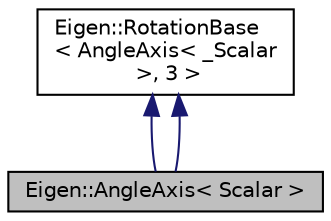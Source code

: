digraph "Eigen::AngleAxis&lt; Scalar &gt;"
{
  edge [fontname="Helvetica",fontsize="10",labelfontname="Helvetica",labelfontsize="10"];
  node [fontname="Helvetica",fontsize="10",shape=record];
  Node1 [label="Eigen::AngleAxis\< Scalar \>",height=0.2,width=0.4,color="black", fillcolor="grey75", style="filled" fontcolor="black"];
  Node2 -> Node1 [dir="back",color="midnightblue",fontsize="10",style="solid",fontname="Helvetica"];
  Node2 [label="Eigen::RotationBase\l\< AngleAxis\< _Scalar\l \>, 3 \>",height=0.2,width=0.4,color="black", fillcolor="white", style="filled",URL="$classEigen_1_1RotationBase.html"];
  Node2 -> Node1 [dir="back",color="midnightblue",fontsize="10",style="solid",fontname="Helvetica"];
}
